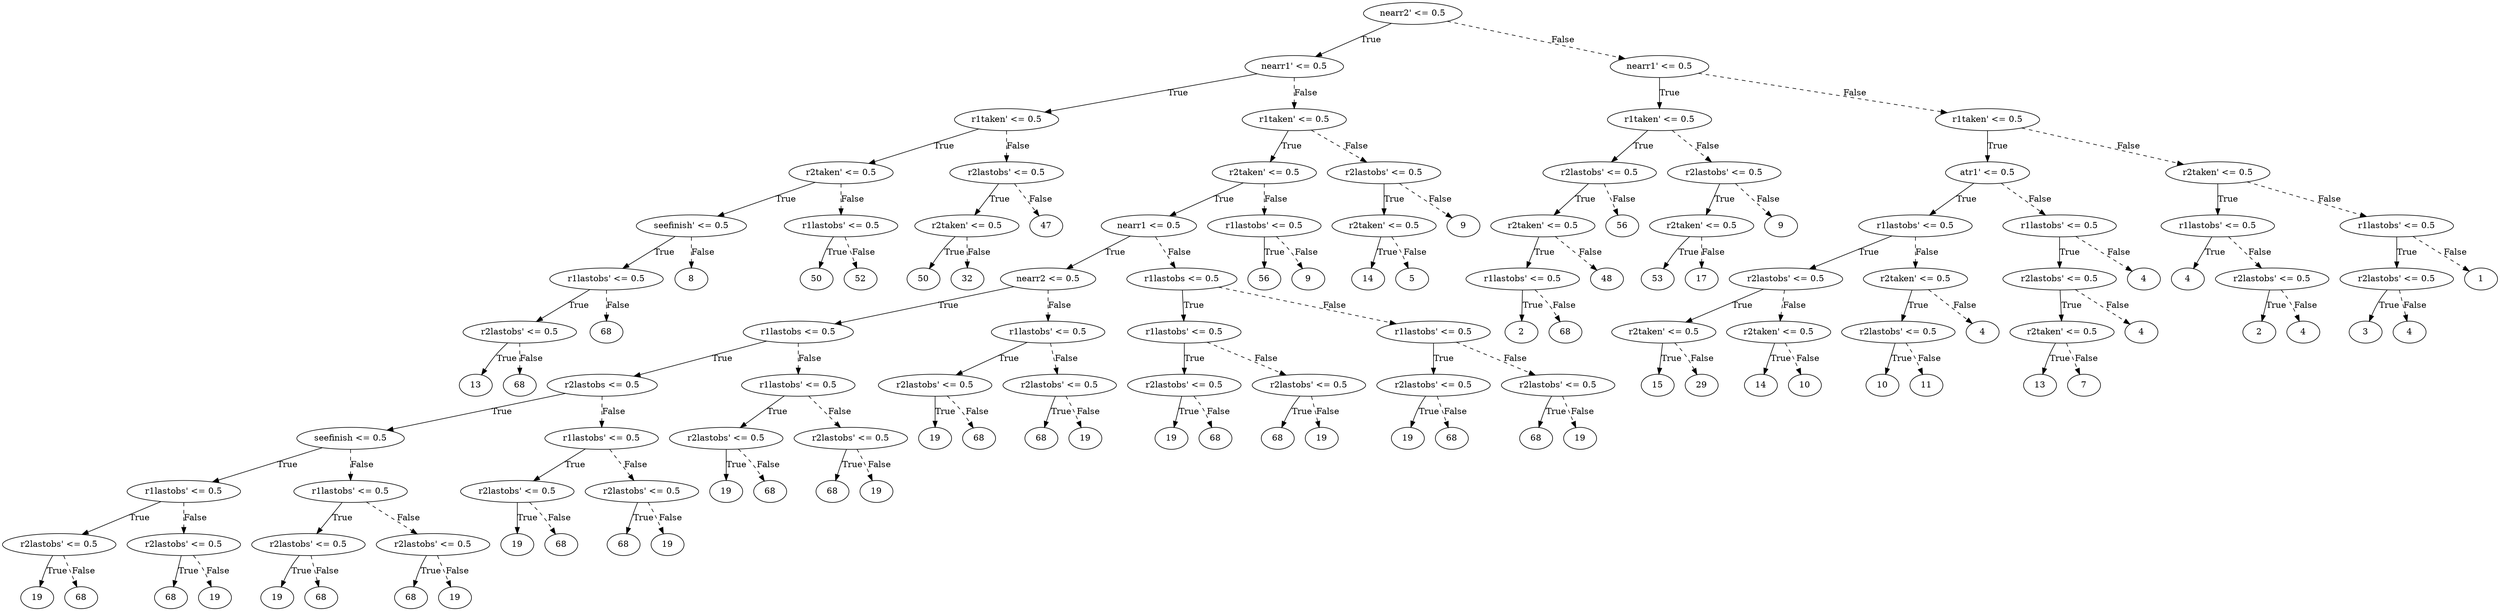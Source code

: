 digraph {
0 [label="nearr2' <= 0.5"];
1 [label="nearr1' <= 0.5"];
2 [label="r1taken' <= 0.5"];
3 [label="r2taken' <= 0.5"];
4 [label="seefinish' <= 0.5"];
5 [label="r1lastobs' <= 0.5"];
6 [label="r2lastobs' <= 0.5"];
7 [label="13"];
6 -> 7 [label="True"];
8 [label="68"];
6 -> 8 [style="dashed", label="False"];
5 -> 6 [label="True"];
9 [label="68"];
5 -> 9 [style="dashed", label="False"];
4 -> 5 [label="True"];
10 [label="8"];
4 -> 10 [style="dashed", label="False"];
3 -> 4 [label="True"];
11 [label="r1lastobs' <= 0.5"];
12 [label="50"];
11 -> 12 [label="True"];
13 [label="52"];
11 -> 13 [style="dashed", label="False"];
3 -> 11 [style="dashed", label="False"];
2 -> 3 [label="True"];
14 [label="r2lastobs' <= 0.5"];
15 [label="r2taken' <= 0.5"];
16 [label="50"];
15 -> 16 [label="True"];
17 [label="32"];
15 -> 17 [style="dashed", label="False"];
14 -> 15 [label="True"];
18 [label="47"];
14 -> 18 [style="dashed", label="False"];
2 -> 14 [style="dashed", label="False"];
1 -> 2 [label="True"];
19 [label="r1taken' <= 0.5"];
20 [label="r2taken' <= 0.5"];
21 [label="nearr1 <= 0.5"];
22 [label="nearr2 <= 0.5"];
23 [label="r1lastobs <= 0.5"];
24 [label="r2lastobs <= 0.5"];
25 [label="seefinish <= 0.5"];
26 [label="r1lastobs' <= 0.5"];
27 [label="r2lastobs' <= 0.5"];
28 [label="19"];
27 -> 28 [label="True"];
29 [label="68"];
27 -> 29 [style="dashed", label="False"];
26 -> 27 [label="True"];
30 [label="r2lastobs' <= 0.5"];
31 [label="68"];
30 -> 31 [label="True"];
32 [label="19"];
30 -> 32 [style="dashed", label="False"];
26 -> 30 [style="dashed", label="False"];
25 -> 26 [label="True"];
33 [label="r1lastobs' <= 0.5"];
34 [label="r2lastobs' <= 0.5"];
35 [label="19"];
34 -> 35 [label="True"];
36 [label="68"];
34 -> 36 [style="dashed", label="False"];
33 -> 34 [label="True"];
37 [label="r2lastobs' <= 0.5"];
38 [label="68"];
37 -> 38 [label="True"];
39 [label="19"];
37 -> 39 [style="dashed", label="False"];
33 -> 37 [style="dashed", label="False"];
25 -> 33 [style="dashed", label="False"];
24 -> 25 [label="True"];
40 [label="r1lastobs' <= 0.5"];
41 [label="r2lastobs' <= 0.5"];
42 [label="19"];
41 -> 42 [label="True"];
43 [label="68"];
41 -> 43 [style="dashed", label="False"];
40 -> 41 [label="True"];
44 [label="r2lastobs' <= 0.5"];
45 [label="68"];
44 -> 45 [label="True"];
46 [label="19"];
44 -> 46 [style="dashed", label="False"];
40 -> 44 [style="dashed", label="False"];
24 -> 40 [style="dashed", label="False"];
23 -> 24 [label="True"];
47 [label="r1lastobs' <= 0.5"];
48 [label="r2lastobs' <= 0.5"];
49 [label="19"];
48 -> 49 [label="True"];
50 [label="68"];
48 -> 50 [style="dashed", label="False"];
47 -> 48 [label="True"];
51 [label="r2lastobs' <= 0.5"];
52 [label="68"];
51 -> 52 [label="True"];
53 [label="19"];
51 -> 53 [style="dashed", label="False"];
47 -> 51 [style="dashed", label="False"];
23 -> 47 [style="dashed", label="False"];
22 -> 23 [label="True"];
54 [label="r1lastobs' <= 0.5"];
55 [label="r2lastobs' <= 0.5"];
56 [label="19"];
55 -> 56 [label="True"];
57 [label="68"];
55 -> 57 [style="dashed", label="False"];
54 -> 55 [label="True"];
58 [label="r2lastobs' <= 0.5"];
59 [label="68"];
58 -> 59 [label="True"];
60 [label="19"];
58 -> 60 [style="dashed", label="False"];
54 -> 58 [style="dashed", label="False"];
22 -> 54 [style="dashed", label="False"];
21 -> 22 [label="True"];
61 [label="r1lastobs <= 0.5"];
62 [label="r1lastobs' <= 0.5"];
63 [label="r2lastobs' <= 0.5"];
64 [label="19"];
63 -> 64 [label="True"];
65 [label="68"];
63 -> 65 [style="dashed", label="False"];
62 -> 63 [label="True"];
66 [label="r2lastobs' <= 0.5"];
67 [label="68"];
66 -> 67 [label="True"];
68 [label="19"];
66 -> 68 [style="dashed", label="False"];
62 -> 66 [style="dashed", label="False"];
61 -> 62 [label="True"];
69 [label="r1lastobs' <= 0.5"];
70 [label="r2lastobs' <= 0.5"];
71 [label="19"];
70 -> 71 [label="True"];
72 [label="68"];
70 -> 72 [style="dashed", label="False"];
69 -> 70 [label="True"];
73 [label="r2lastobs' <= 0.5"];
74 [label="68"];
73 -> 74 [label="True"];
75 [label="19"];
73 -> 75 [style="dashed", label="False"];
69 -> 73 [style="dashed", label="False"];
61 -> 69 [style="dashed", label="False"];
21 -> 61 [style="dashed", label="False"];
20 -> 21 [label="True"];
76 [label="r1lastobs' <= 0.5"];
77 [label="56"];
76 -> 77 [label="True"];
78 [label="9"];
76 -> 78 [style="dashed", label="False"];
20 -> 76 [style="dashed", label="False"];
19 -> 20 [label="True"];
79 [label="r2lastobs' <= 0.5"];
80 [label="r2taken' <= 0.5"];
81 [label="14"];
80 -> 81 [label="True"];
82 [label="5"];
80 -> 82 [style="dashed", label="False"];
79 -> 80 [label="True"];
83 [label="9"];
79 -> 83 [style="dashed", label="False"];
19 -> 79 [style="dashed", label="False"];
1 -> 19 [style="dashed", label="False"];
0 -> 1 [label="True"];
84 [label="nearr1' <= 0.5"];
85 [label="r1taken' <= 0.5"];
86 [label="r2lastobs' <= 0.5"];
87 [label="r2taken' <= 0.5"];
88 [label="r1lastobs' <= 0.5"];
89 [label="2"];
88 -> 89 [label="True"];
90 [label="68"];
88 -> 90 [style="dashed", label="False"];
87 -> 88 [label="True"];
91 [label="48"];
87 -> 91 [style="dashed", label="False"];
86 -> 87 [label="True"];
92 [label="56"];
86 -> 92 [style="dashed", label="False"];
85 -> 86 [label="True"];
93 [label="r2lastobs' <= 0.5"];
94 [label="r2taken' <= 0.5"];
95 [label="53"];
94 -> 95 [label="True"];
96 [label="17"];
94 -> 96 [style="dashed", label="False"];
93 -> 94 [label="True"];
97 [label="9"];
93 -> 97 [style="dashed", label="False"];
85 -> 93 [style="dashed", label="False"];
84 -> 85 [label="True"];
98 [label="r1taken' <= 0.5"];
99 [label="atr1' <= 0.5"];
100 [label="r1lastobs' <= 0.5"];
101 [label="r2lastobs' <= 0.5"];
102 [label="r2taken' <= 0.5"];
103 [label="15"];
102 -> 103 [label="True"];
104 [label="29"];
102 -> 104 [style="dashed", label="False"];
101 -> 102 [label="True"];
105 [label="r2taken' <= 0.5"];
106 [label="14"];
105 -> 106 [label="True"];
107 [label="10"];
105 -> 107 [style="dashed", label="False"];
101 -> 105 [style="dashed", label="False"];
100 -> 101 [label="True"];
108 [label="r2taken' <= 0.5"];
109 [label="r2lastobs' <= 0.5"];
110 [label="10"];
109 -> 110 [label="True"];
111 [label="11"];
109 -> 111 [style="dashed", label="False"];
108 -> 109 [label="True"];
112 [label="4"];
108 -> 112 [style="dashed", label="False"];
100 -> 108 [style="dashed", label="False"];
99 -> 100 [label="True"];
113 [label="r1lastobs' <= 0.5"];
114 [label="r2lastobs' <= 0.5"];
115 [label="r2taken' <= 0.5"];
116 [label="13"];
115 -> 116 [label="True"];
117 [label="7"];
115 -> 117 [style="dashed", label="False"];
114 -> 115 [label="True"];
118 [label="4"];
114 -> 118 [style="dashed", label="False"];
113 -> 114 [label="True"];
119 [label="4"];
113 -> 119 [style="dashed", label="False"];
99 -> 113 [style="dashed", label="False"];
98 -> 99 [label="True"];
120 [label="r2taken' <= 0.5"];
121 [label="r1lastobs' <= 0.5"];
122 [label="4"];
121 -> 122 [label="True"];
123 [label="r2lastobs' <= 0.5"];
124 [label="2"];
123 -> 124 [label="True"];
125 [label="4"];
123 -> 125 [style="dashed", label="False"];
121 -> 123 [style="dashed", label="False"];
120 -> 121 [label="True"];
126 [label="r1lastobs' <= 0.5"];
127 [label="r2lastobs' <= 0.5"];
128 [label="3"];
127 -> 128 [label="True"];
129 [label="4"];
127 -> 129 [style="dashed", label="False"];
126 -> 127 [label="True"];
130 [label="1"];
126 -> 130 [style="dashed", label="False"];
120 -> 126 [style="dashed", label="False"];
98 -> 120 [style="dashed", label="False"];
84 -> 98 [style="dashed", label="False"];
0 -> 84 [style="dashed", label="False"];

}
